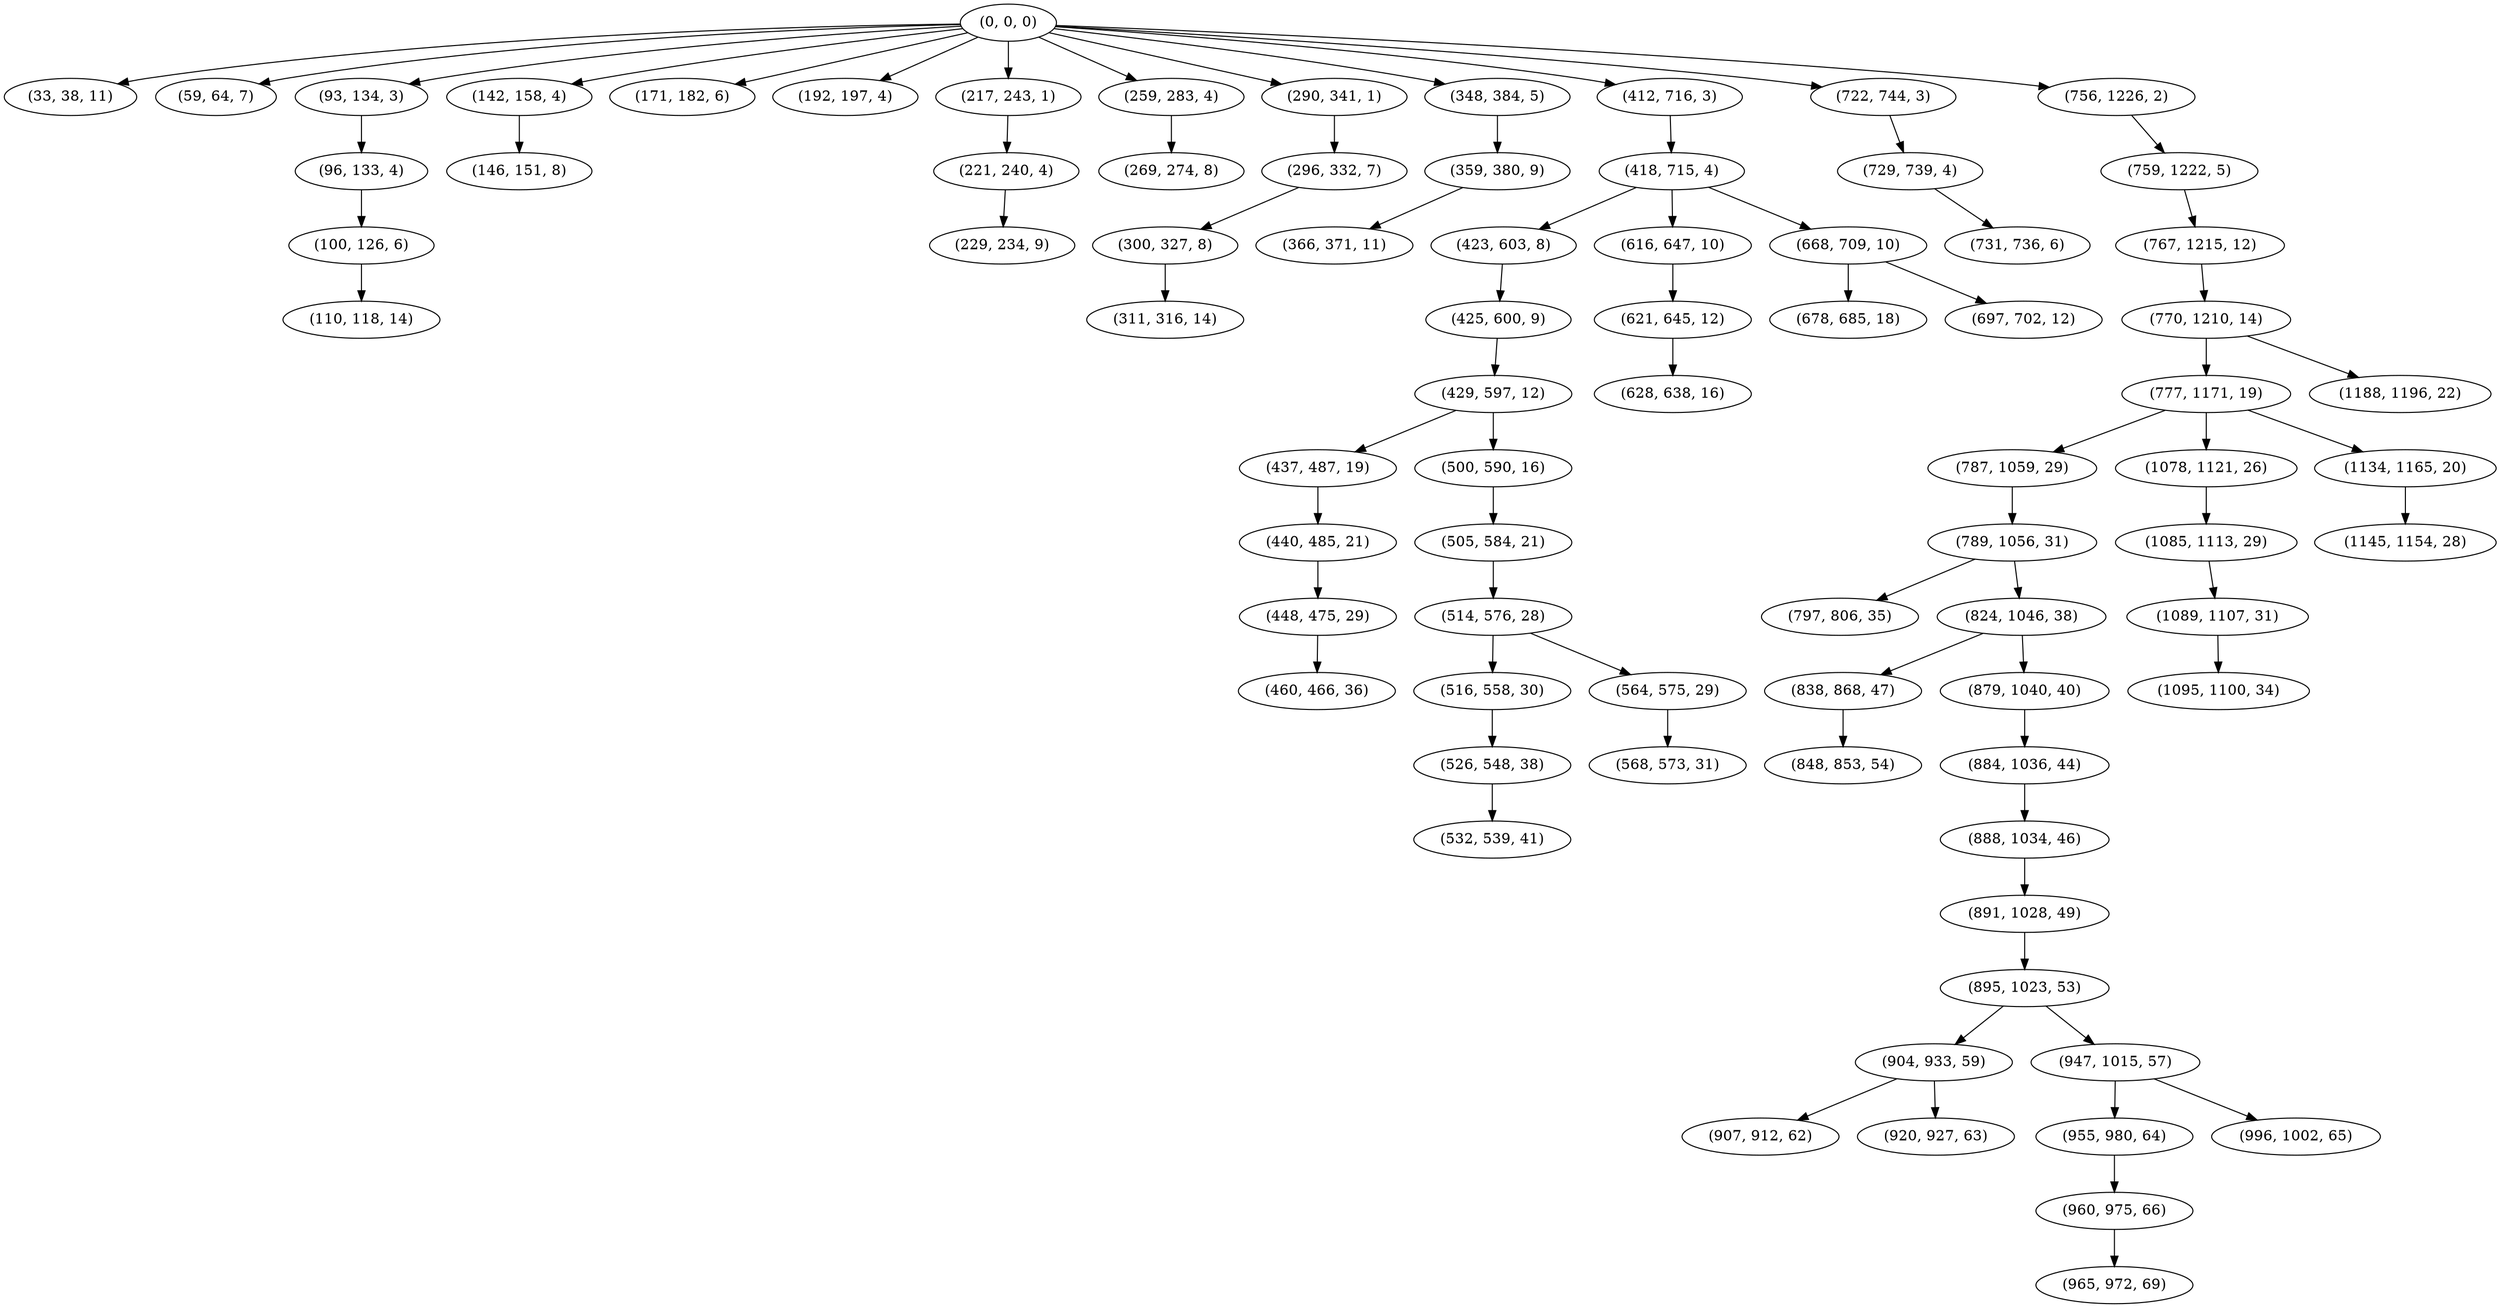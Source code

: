 digraph tree {
    "(0, 0, 0)";
    "(33, 38, 11)";
    "(59, 64, 7)";
    "(93, 134, 3)";
    "(96, 133, 4)";
    "(100, 126, 6)";
    "(110, 118, 14)";
    "(142, 158, 4)";
    "(146, 151, 8)";
    "(171, 182, 6)";
    "(192, 197, 4)";
    "(217, 243, 1)";
    "(221, 240, 4)";
    "(229, 234, 9)";
    "(259, 283, 4)";
    "(269, 274, 8)";
    "(290, 341, 1)";
    "(296, 332, 7)";
    "(300, 327, 8)";
    "(311, 316, 14)";
    "(348, 384, 5)";
    "(359, 380, 9)";
    "(366, 371, 11)";
    "(412, 716, 3)";
    "(418, 715, 4)";
    "(423, 603, 8)";
    "(425, 600, 9)";
    "(429, 597, 12)";
    "(437, 487, 19)";
    "(440, 485, 21)";
    "(448, 475, 29)";
    "(460, 466, 36)";
    "(500, 590, 16)";
    "(505, 584, 21)";
    "(514, 576, 28)";
    "(516, 558, 30)";
    "(526, 548, 38)";
    "(532, 539, 41)";
    "(564, 575, 29)";
    "(568, 573, 31)";
    "(616, 647, 10)";
    "(621, 645, 12)";
    "(628, 638, 16)";
    "(668, 709, 10)";
    "(678, 685, 18)";
    "(697, 702, 12)";
    "(722, 744, 3)";
    "(729, 739, 4)";
    "(731, 736, 6)";
    "(756, 1226, 2)";
    "(759, 1222, 5)";
    "(767, 1215, 12)";
    "(770, 1210, 14)";
    "(777, 1171, 19)";
    "(787, 1059, 29)";
    "(789, 1056, 31)";
    "(797, 806, 35)";
    "(824, 1046, 38)";
    "(838, 868, 47)";
    "(848, 853, 54)";
    "(879, 1040, 40)";
    "(884, 1036, 44)";
    "(888, 1034, 46)";
    "(891, 1028, 49)";
    "(895, 1023, 53)";
    "(904, 933, 59)";
    "(907, 912, 62)";
    "(920, 927, 63)";
    "(947, 1015, 57)";
    "(955, 980, 64)";
    "(960, 975, 66)";
    "(965, 972, 69)";
    "(996, 1002, 65)";
    "(1078, 1121, 26)";
    "(1085, 1113, 29)";
    "(1089, 1107, 31)";
    "(1095, 1100, 34)";
    "(1134, 1165, 20)";
    "(1145, 1154, 28)";
    "(1188, 1196, 22)";
    "(0, 0, 0)" -> "(33, 38, 11)";
    "(0, 0, 0)" -> "(59, 64, 7)";
    "(0, 0, 0)" -> "(93, 134, 3)";
    "(0, 0, 0)" -> "(142, 158, 4)";
    "(0, 0, 0)" -> "(171, 182, 6)";
    "(0, 0, 0)" -> "(192, 197, 4)";
    "(0, 0, 0)" -> "(217, 243, 1)";
    "(0, 0, 0)" -> "(259, 283, 4)";
    "(0, 0, 0)" -> "(290, 341, 1)";
    "(0, 0, 0)" -> "(348, 384, 5)";
    "(0, 0, 0)" -> "(412, 716, 3)";
    "(0, 0, 0)" -> "(722, 744, 3)";
    "(0, 0, 0)" -> "(756, 1226, 2)";
    "(93, 134, 3)" -> "(96, 133, 4)";
    "(96, 133, 4)" -> "(100, 126, 6)";
    "(100, 126, 6)" -> "(110, 118, 14)";
    "(142, 158, 4)" -> "(146, 151, 8)";
    "(217, 243, 1)" -> "(221, 240, 4)";
    "(221, 240, 4)" -> "(229, 234, 9)";
    "(259, 283, 4)" -> "(269, 274, 8)";
    "(290, 341, 1)" -> "(296, 332, 7)";
    "(296, 332, 7)" -> "(300, 327, 8)";
    "(300, 327, 8)" -> "(311, 316, 14)";
    "(348, 384, 5)" -> "(359, 380, 9)";
    "(359, 380, 9)" -> "(366, 371, 11)";
    "(412, 716, 3)" -> "(418, 715, 4)";
    "(418, 715, 4)" -> "(423, 603, 8)";
    "(418, 715, 4)" -> "(616, 647, 10)";
    "(418, 715, 4)" -> "(668, 709, 10)";
    "(423, 603, 8)" -> "(425, 600, 9)";
    "(425, 600, 9)" -> "(429, 597, 12)";
    "(429, 597, 12)" -> "(437, 487, 19)";
    "(429, 597, 12)" -> "(500, 590, 16)";
    "(437, 487, 19)" -> "(440, 485, 21)";
    "(440, 485, 21)" -> "(448, 475, 29)";
    "(448, 475, 29)" -> "(460, 466, 36)";
    "(500, 590, 16)" -> "(505, 584, 21)";
    "(505, 584, 21)" -> "(514, 576, 28)";
    "(514, 576, 28)" -> "(516, 558, 30)";
    "(514, 576, 28)" -> "(564, 575, 29)";
    "(516, 558, 30)" -> "(526, 548, 38)";
    "(526, 548, 38)" -> "(532, 539, 41)";
    "(564, 575, 29)" -> "(568, 573, 31)";
    "(616, 647, 10)" -> "(621, 645, 12)";
    "(621, 645, 12)" -> "(628, 638, 16)";
    "(668, 709, 10)" -> "(678, 685, 18)";
    "(668, 709, 10)" -> "(697, 702, 12)";
    "(722, 744, 3)" -> "(729, 739, 4)";
    "(729, 739, 4)" -> "(731, 736, 6)";
    "(756, 1226, 2)" -> "(759, 1222, 5)";
    "(759, 1222, 5)" -> "(767, 1215, 12)";
    "(767, 1215, 12)" -> "(770, 1210, 14)";
    "(770, 1210, 14)" -> "(777, 1171, 19)";
    "(770, 1210, 14)" -> "(1188, 1196, 22)";
    "(777, 1171, 19)" -> "(787, 1059, 29)";
    "(777, 1171, 19)" -> "(1078, 1121, 26)";
    "(777, 1171, 19)" -> "(1134, 1165, 20)";
    "(787, 1059, 29)" -> "(789, 1056, 31)";
    "(789, 1056, 31)" -> "(797, 806, 35)";
    "(789, 1056, 31)" -> "(824, 1046, 38)";
    "(824, 1046, 38)" -> "(838, 868, 47)";
    "(824, 1046, 38)" -> "(879, 1040, 40)";
    "(838, 868, 47)" -> "(848, 853, 54)";
    "(879, 1040, 40)" -> "(884, 1036, 44)";
    "(884, 1036, 44)" -> "(888, 1034, 46)";
    "(888, 1034, 46)" -> "(891, 1028, 49)";
    "(891, 1028, 49)" -> "(895, 1023, 53)";
    "(895, 1023, 53)" -> "(904, 933, 59)";
    "(895, 1023, 53)" -> "(947, 1015, 57)";
    "(904, 933, 59)" -> "(907, 912, 62)";
    "(904, 933, 59)" -> "(920, 927, 63)";
    "(947, 1015, 57)" -> "(955, 980, 64)";
    "(947, 1015, 57)" -> "(996, 1002, 65)";
    "(955, 980, 64)" -> "(960, 975, 66)";
    "(960, 975, 66)" -> "(965, 972, 69)";
    "(1078, 1121, 26)" -> "(1085, 1113, 29)";
    "(1085, 1113, 29)" -> "(1089, 1107, 31)";
    "(1089, 1107, 31)" -> "(1095, 1100, 34)";
    "(1134, 1165, 20)" -> "(1145, 1154, 28)";
}

